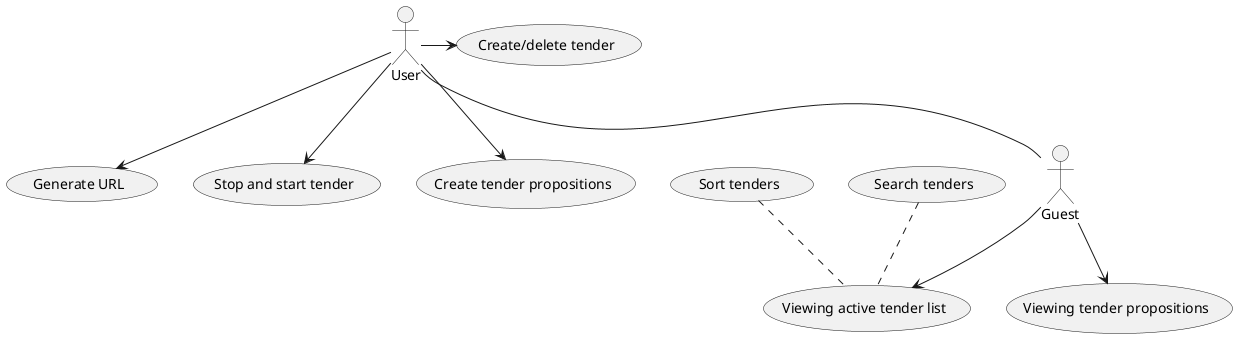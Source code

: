 @startuml
'https://plantuml.com/use-case-diagram



User -> (Create/delete tender)
User --> (Generate URL)
User --> (Stop and start tender)
User -->(Create tender propositions)
(Sort tenders) .. (Viewing active tender list)
(Search tenders) ..(Viewing active tender list)

Guest --> (Viewing active tender list)
Guest --> (Viewing tender propositions)
User -- Guest

@enduml